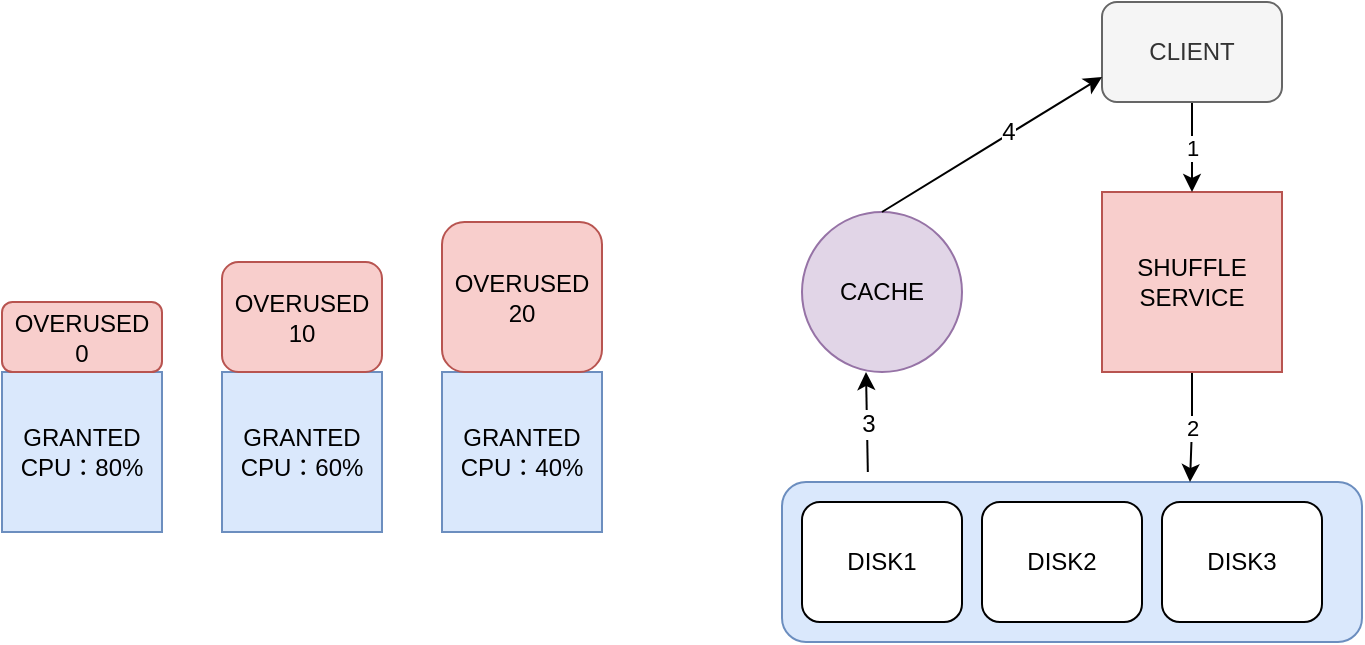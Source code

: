 <mxfile version="11.1.4" type="github"><diagram id="5fkwCKNYRwEbkzd2kHSJ" name="Page-1"><mxGraphModel dx="946" dy="567" grid="1" gridSize="10" guides="1" tooltips="1" connect="1" arrows="1" fold="1" page="1" pageScale="1" pageWidth="827" pageHeight="1169" math="0" shadow="0"><root><mxCell id="0"/><mxCell id="1" parent="0"/><mxCell id="m-0A91SiCZIeA1zgu8iL-18" value="" style="rounded=1;whiteSpace=wrap;html=1;fillColor=#dae8fc;strokeColor=#6c8ebf;" vertex="1" parent="1"><mxGeometry x="440" y="300" width="290" height="80" as="geometry"/></mxCell><mxCell id="m-0A91SiCZIeA1zgu8iL-17" value="2" style="edgeStyle=orthogonalEdgeStyle;rounded=0;orthogonalLoop=1;jettySize=auto;html=1;" edge="1" parent="1" source="m-0A91SiCZIeA1zgu8iL-1"><mxGeometry relative="1" as="geometry"><mxPoint x="644" y="300" as="targetPoint"/></mxGeometry></mxCell><mxCell id="m-0A91SiCZIeA1zgu8iL-1" value="SHUFFLE SERVICE" style="whiteSpace=wrap;html=1;aspect=fixed;fillColor=#f8cecc;strokeColor=#b85450;" vertex="1" parent="1"><mxGeometry x="600" y="155" width="90" height="90" as="geometry"/></mxCell><mxCell id="m-0A91SiCZIeA1zgu8iL-5" value="DISK1" style="rounded=1;whiteSpace=wrap;html=1;" vertex="1" parent="1"><mxGeometry x="450" y="310" width="80" height="60" as="geometry"/></mxCell><mxCell id="m-0A91SiCZIeA1zgu8iL-7" value="DISK2" style="rounded=1;whiteSpace=wrap;html=1;" vertex="1" parent="1"><mxGeometry x="540" y="310" width="80" height="60" as="geometry"/></mxCell><mxCell id="m-0A91SiCZIeA1zgu8iL-8" value="DISK3" style="rounded=1;whiteSpace=wrap;html=1;" vertex="1" parent="1"><mxGeometry x="630" y="310" width="80" height="60" as="geometry"/></mxCell><mxCell id="m-0A91SiCZIeA1zgu8iL-11" value="CACHE" style="ellipse;whiteSpace=wrap;html=1;aspect=fixed;fillColor=#e1d5e7;strokeColor=#9673a6;" vertex="1" parent="1"><mxGeometry x="450" y="165" width="80" height="80" as="geometry"/></mxCell><mxCell id="m-0A91SiCZIeA1zgu8iL-16" value="1" style="edgeStyle=orthogonalEdgeStyle;rounded=0;orthogonalLoop=1;jettySize=auto;html=1;" edge="1" parent="1" source="m-0A91SiCZIeA1zgu8iL-15" target="m-0A91SiCZIeA1zgu8iL-1"><mxGeometry relative="1" as="geometry"/></mxCell><mxCell id="m-0A91SiCZIeA1zgu8iL-15" value="CLIENT" style="rounded=1;whiteSpace=wrap;html=1;fillColor=#f5f5f5;strokeColor=#666666;fontColor=#333333;" vertex="1" parent="1"><mxGeometry x="600" y="60" width="90" height="50" as="geometry"/></mxCell><mxCell id="m-0A91SiCZIeA1zgu8iL-19" value="" style="endArrow=classic;html=1;exitX=0.148;exitY=-0.062;exitDx=0;exitDy=0;exitPerimeter=0;entryX=0.4;entryY=1;entryDx=0;entryDy=0;entryPerimeter=0;" edge="1" parent="1" source="m-0A91SiCZIeA1zgu8iL-18" target="m-0A91SiCZIeA1zgu8iL-11"><mxGeometry width="50" height="50" relative="1" as="geometry"><mxPoint x="460" y="300" as="sourcePoint"/><mxPoint x="510" y="250" as="targetPoint"/></mxGeometry></mxCell><mxCell id="m-0A91SiCZIeA1zgu8iL-21" value="3" style="text;html=1;resizable=0;points=[];align=center;verticalAlign=middle;labelBackgroundColor=#ffffff;" vertex="1" connectable="0" parent="m-0A91SiCZIeA1zgu8iL-19"><mxGeometry x="-0.039" relative="1" as="geometry"><mxPoint as="offset"/></mxGeometry></mxCell><mxCell id="m-0A91SiCZIeA1zgu8iL-20" value="" style="endArrow=classic;html=1;exitX=0.5;exitY=0;exitDx=0;exitDy=0;entryX=0;entryY=0.75;entryDx=0;entryDy=0;" edge="1" parent="1" source="m-0A91SiCZIeA1zgu8iL-11" target="m-0A91SiCZIeA1zgu8iL-15"><mxGeometry width="50" height="50" relative="1" as="geometry"><mxPoint x="480" y="180" as="sourcePoint"/><mxPoint x="530" y="130" as="targetPoint"/><Array as="points"/></mxGeometry></mxCell><mxCell id="m-0A91SiCZIeA1zgu8iL-22" value="4" style="text;html=1;resizable=0;points=[];align=center;verticalAlign=middle;labelBackgroundColor=#ffffff;" vertex="1" connectable="0" parent="m-0A91SiCZIeA1zgu8iL-20"><mxGeometry x="0.156" y="1" relative="1" as="geometry"><mxPoint as="offset"/></mxGeometry></mxCell><mxCell id="m-0A91SiCZIeA1zgu8iL-23" value="GRANTED&lt;br&gt;CPU：80%" style="whiteSpace=wrap;html=1;aspect=fixed;fillColor=#dae8fc;strokeColor=#6c8ebf;" vertex="1" parent="1"><mxGeometry x="50" y="245" width="80" height="80" as="geometry"/></mxCell><mxCell id="m-0A91SiCZIeA1zgu8iL-24" value="OVERUSED&lt;br&gt;0" style="rounded=1;whiteSpace=wrap;html=1;fillColor=#f8cecc;strokeColor=#b85450;" vertex="1" parent="1"><mxGeometry x="50" y="210" width="80" height="35" as="geometry"/></mxCell><mxCell id="m-0A91SiCZIeA1zgu8iL-25" value="GRANTED&lt;br&gt;CPU：60%" style="whiteSpace=wrap;html=1;aspect=fixed;fillColor=#dae8fc;strokeColor=#6c8ebf;" vertex="1" parent="1"><mxGeometry x="160" y="245" width="80" height="80" as="geometry"/></mxCell><mxCell id="m-0A91SiCZIeA1zgu8iL-26" value="OVERUSED&lt;br&gt;10" style="rounded=1;whiteSpace=wrap;html=1;fillColor=#f8cecc;strokeColor=#b85450;" vertex="1" parent="1"><mxGeometry x="160" y="190" width="80" height="55" as="geometry"/></mxCell><mxCell id="m-0A91SiCZIeA1zgu8iL-27" value="GRANTED&lt;br&gt;CPU：40%" style="whiteSpace=wrap;html=1;aspect=fixed;fillColor=#dae8fc;strokeColor=#6c8ebf;" vertex="1" parent="1"><mxGeometry x="270" y="245" width="80" height="80" as="geometry"/></mxCell><mxCell id="m-0A91SiCZIeA1zgu8iL-28" value="OVERUSED&lt;br&gt;20" style="rounded=1;whiteSpace=wrap;html=1;fillColor=#f8cecc;strokeColor=#b85450;" vertex="1" parent="1"><mxGeometry x="270" y="170" width="80" height="75" as="geometry"/></mxCell></root></mxGraphModel></diagram></mxfile>